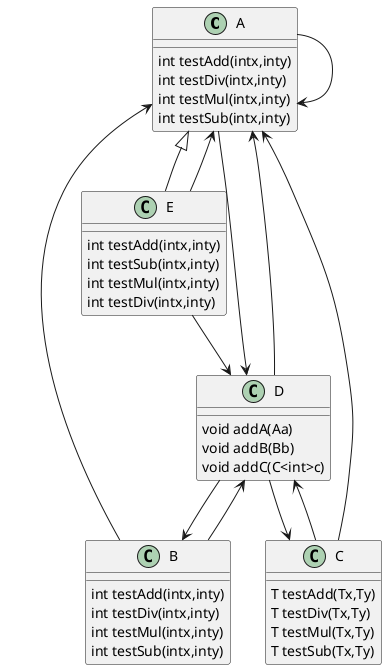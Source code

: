 @startuml
class A {
  int testAdd(intx,inty)
  int testDiv(intx,inty)
  int testMul(intx,inty)
  int testSub(intx,inty)
}
class B {
  int testAdd(intx,inty)
  int testDiv(intx,inty)
  int testMul(intx,inty)
  int testSub(intx,inty)
}
class C {
  T testAdd(Tx,Ty)
  T testDiv(Tx,Ty)
  T testMul(Tx,Ty)
  T testSub(Tx,Ty)
}
class E {
  int testAdd(intx,inty)
  int testSub(intx,inty)
  int testMul(intx,inty)
  int testDiv(intx,inty)
}
class D {
  void addA(Aa)
  void addB(Bb)
  void addC(C<int>c)
}
A <|-- E
A --> A
A --> D
B --> A
B --> D
C --> A
C --> D
E --> A
E --> D
D --> A
D --> B
D --> C
@enduml